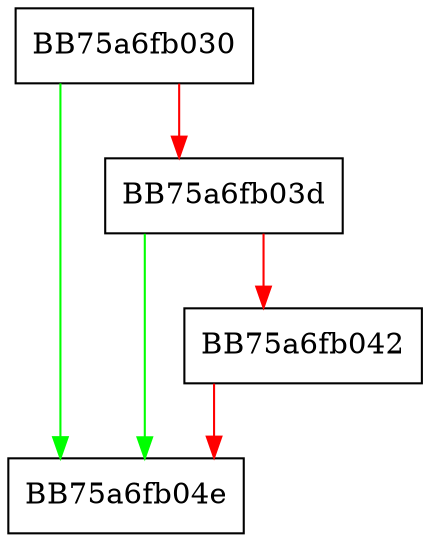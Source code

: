 digraph FreeDetectionInfo {
  node [shape="box"];
  graph [splines=ortho];
  BB75a6fb030 -> BB75a6fb04e [color="green"];
  BB75a6fb030 -> BB75a6fb03d [color="red"];
  BB75a6fb03d -> BB75a6fb04e [color="green"];
  BB75a6fb03d -> BB75a6fb042 [color="red"];
  BB75a6fb042 -> BB75a6fb04e [color="red"];
}